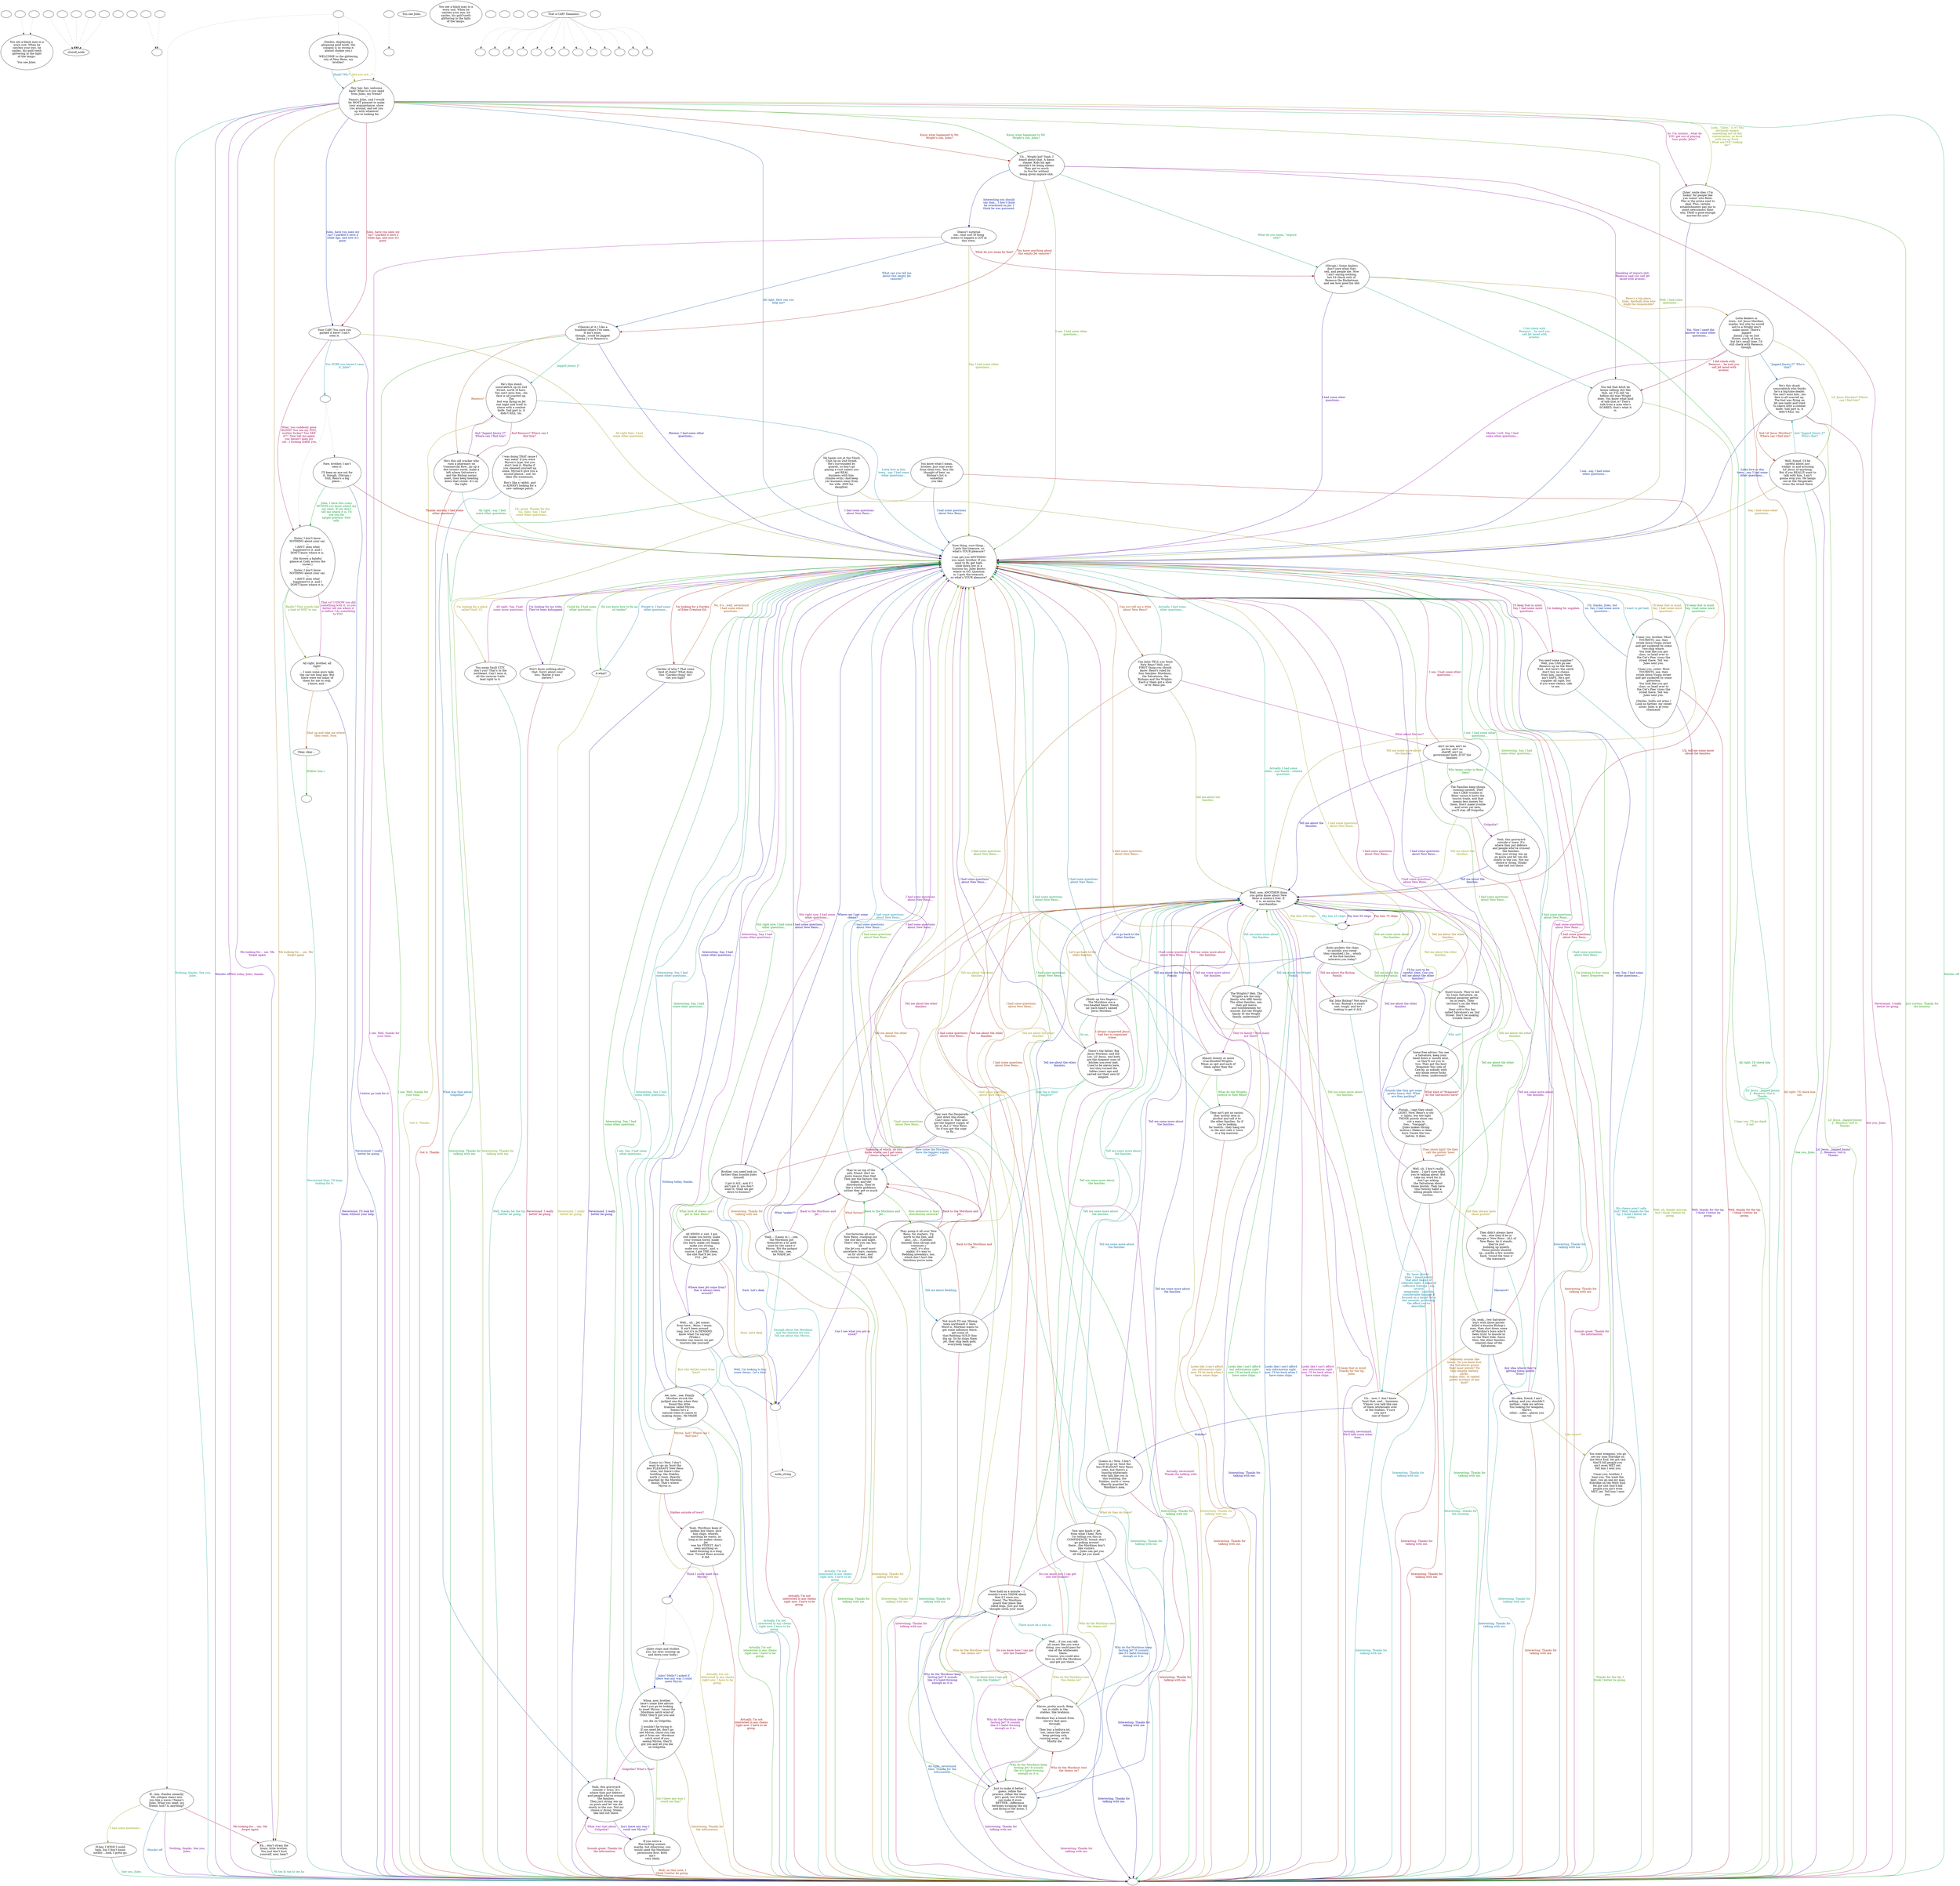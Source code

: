 digraph ncJules {
  "checkPartyMembersNearDoor" [style=filled       fillcolor="#FFFFFF"       color="#000000"]
  "checkPartyMembersNearDoor" [label=""]
  "ChooseFromList" [style=filled       fillcolor="#FFFFFF"       color="#000000"]
  "ChooseFromList" [label="You see a black man in a\nworn suit. When he\ncatches your eye, he\nsmiles, his gold tooth\nglittering in the light\nof the lamps.\n---\nYou see Jules."]
  "CLICK_PREV" [style=filled       fillcolor="#FFFFFF"       color="#000000"]
  "CLICK_PREV" -> "ChooseFromList" [style=dotted color="#555555"]
  "CLICK_PREV" [label=""]
  "CLICK_0" [style=filled       fillcolor="#FFFFFF"       color="#000000"]
  "CLICK_0" -> "stored_node" [style=dotted color="#555555"]
  "CLICK_0" [label=""]
  "CLICK_1" [style=filled       fillcolor="#FFFFFF"       color="#000000"]
  "CLICK_1" -> "stored_node" [style=dotted color="#555555"]
  "CLICK_1" [label=""]
  "CLICK_2" [style=filled       fillcolor="#FFFFFF"       color="#000000"]
  "CLICK_2" -> "stored_node" [style=dotted color="#555555"]
  "CLICK_2" [label=""]
  "CLICK_3" [style=filled       fillcolor="#FFFFFF"       color="#000000"]
  "CLICK_3" -> "stored_node" [style=dotted color="#555555"]
  "CLICK_3" [label=""]
  "CLICK_4" [style=filled       fillcolor="#FFFFFF"       color="#000000"]
  "CLICK_4" -> "stored_node" [style=dotted color="#555555"]
  "CLICK_4" [label=""]
  "CLICK_MORE" [style=filled       fillcolor="#FFFFFF"       color="#000000"]
  "CLICK_MORE" -> "ChooseFromList" [style=dotted color="#555555"]
  "CLICK_MORE" [label=""]
  "start" [style=filled       fillcolor="#FFFFFF"       color="#000000"]
  "start" [label=""]
  "critter_p_proc" [style=filled       fillcolor="#FFFFFF"       color="#000000"]
  "critter_p_proc" [label=""]
  "pickup_p_proc" [style=filled       fillcolor="#FFFFFF"       color="#000000"]
  "pickup_p_proc" -> "Node998" [style=dotted color="#555555"]
  "pickup_p_proc" [label=""]
  "talk_p_proc" [style=filled       fillcolor="#FFFFFF"       color="#000000"]
  "talk_p_proc" -> "Node081" [style=dotted color="#555555"]
  "talk_p_proc" -> "Node017" [style=dotted color="#555555"]
  "talk_p_proc" -> "Node016" [style=dotted color="#555555"]
  "talk_p_proc" [label=""]
  "destroy_p_proc" [style=filled       fillcolor="#FFFFFF"       color="#000000"]
  "destroy_p_proc" [label=""]
  "look_at_p_proc" [style=filled       fillcolor="#FFFFFF"       color="#000000"]
  "look_at_p_proc" [label="You see Jules."]
  "description_p_proc" [style=filled       fillcolor="#FFFFFF"       color="#000000"]
  "description_p_proc" [label="You see a black man in a\nworn suit. When he\ncatches your eye, he\nsmiles, his gold tooth\nglittering in the light\nof the lamps."]
  "use_skill_on_p_proc" [style=filled       fillcolor="#FFFFFF"       color="#000000"]
  "use_skill_on_p_proc" [label=""]
  "damage_p_proc" [style=filled       fillcolor="#FFFFFF"       color="#000000"]
  "damage_p_proc" [label=""]
  "map_enter_p_proc" [style=filled       fillcolor="#FFFFFF"       color="#000000"]
  "map_enter_p_proc" [label=""]
  "map_exit_p_proc" [style=filled       fillcolor="#FFFFFF"       color="#000000"]
  "map_exit_p_proc" [label=""]
  "map_update_p_proc" [style=filled       fillcolor="#FFFFFF"       color="#000000"]
  "map_update_p_proc" -> "destroy_p_proc" [style=dotted color="#555555"]
  "map_update_p_proc" [label=""]
  "timed_event_p_proc" [style=filled       fillcolor="#FFFFFF"       color="#000000"]
  "timed_event_p_proc" -> "Node001" [style=dotted color="#555555"]
  "timed_event_p_proc" -> "Node002" [style=dotted color="#555555"]
  "timed_event_p_proc" -> "Node003" [style=dotted color="#555555"]
  "timed_event_p_proc" -> "Node004" [style=dotted color="#555555"]
  "timed_event_p_proc" -> "Node005" [style=dotted color="#555555"]
  "timed_event_p_proc" -> "Node007" [style=dotted color="#555555"]
  "timed_event_p_proc" -> "Node009" [style=dotted color="#555555"]
  "timed_event_p_proc" -> "Node010" [style=dotted color="#555555"]
  "timed_event_p_proc" -> "Node011" [style=dotted color="#555555"]
  "timed_event_p_proc" -> "Node012" [style=dotted color="#555555"]
  "timed_event_p_proc" -> "Node013" [style=dotted color="#555555"]
  "timed_event_p_proc" -> "Node014" [style=dotted color="#555555"]
  "timed_event_p_proc" -> "Node015" [style=dotted color="#555555"]
  "timed_event_p_proc" [label="That a CAR? Daaaamn."]
  "Node998" [style=filled       fillcolor="#FFFFFF"       color="#000000"]
  "Node998" [label=""]
  "Node999" [style=filled       fillcolor="#FFFFFF"       color="#000000"]
  "Node999" [label=""]
  "Node001" [style=filled       fillcolor="#FFFFFF"       color="#000000"]
  "Node001" [label=""]
  "Node002" [style=filled       fillcolor="#FFFFFF"       color="#000000"]
  "Node002" [label=""]
  "Node003" [style=filled       fillcolor="#FFFFFF"       color="#000000"]
  "Node003" [label=""]
  "Node004" [style=filled       fillcolor="#FFFFFF"       color="#000000"]
  "Node004" [label=""]
  "Node005" [style=filled       fillcolor="#FFFFFF"       color="#000000"]
  "Node005" [label=""]
  "Node007" [style=filled       fillcolor="#FFFFFF"       color="#000000"]
  "Node007" [label=""]
  "Node009" [style=filled       fillcolor="#FFFFFF"       color="#000000"]
  "Node009" [label=""]
  "Node010" [style=filled       fillcolor="#FFFFFF"       color="#000000"]
  "Node010" [label=""]
  "Node011" [style=filled       fillcolor="#FFFFFF"       color="#000000"]
  "Node011" [label=""]
  "Node012" [style=filled       fillcolor="#FFFFFF"       color="#000000"]
  "Node012" [label=""]
  "Node013" [style=filled       fillcolor="#FFFFFF"       color="#000000"]
  "Node013" [label=""]
  "Node014" [style=filled       fillcolor="#FFFFFF"       color="#000000"]
  "Node014" [label=""]
  "Node015" [style=filled       fillcolor="#FFFFFF"       color="#000000"]
  "Node015" [label=""]
  "Node016" [style=filled       fillcolor="#FFFFFF"       color="#000000"]
  "Node016" [label="(Smiles, displaying a\ngleaming gold tooth. His\ncologne is so strong it\nalmost chokes you.)\n---\nWELCOME to the glittering\ncity of New Reno, my\nbrother!"]
  "Node016" -> "Node017" [label="Hunh? Wh-?" color="#006E99" fontcolor="#006E99"]
  "Node016" -> "Node017" [label="And you are…?" color="#999700" fontcolor="#999700"]
  "Node017" [style=filled       fillcolor="#FFFFFF"       color="#000000"]
  "Node017" [label="Hey, hey, hey, welcome\nback! What is it you need\nfrom Jules, my friend?\n---\nName's Jules, and I would\nbe MOST pleased to make\nyour acquaintance, show\nyou around, and set you\nup with whatever\n you're looking for."]
  "Node017" -> "Node018" [label="Me looking for… um. Me\nforget again" color="#6B0099" fontcolor="#6B0099"]
  "Node017" -> "Node999" [label="Wander off" color="#00993E" fontcolor="#00993E"]
  "Node017" -> "Node072" [label="Know what happened to Mr.\nWright's son, Jules?" color="#991100" fontcolor="#991100"]
  "Node017" -> "Node076" [label="Jules, have you seen my\ncar? I parked it here a\nwhile ago, and now it's\ngone." color="#001B99" fontcolor="#001B99"]
  "Node017" -> "Node019" [label="Well, I had some\nquestions…" color="#489900" fontcolor="#489900"]
  "Node017" -> "Node075" [label="So, I'm curious…what do\nYOU get out of playing\ntour guide, Jules?" color="#990074" fontcolor="#990074"]
  "Node017" -> "Node999" [label="Nothing, thanks. See you,\nJules." color="#009991" fontcolor="#009991"]
  "Node017" -> "Node018" [label="Me looking for… um. Me\nforget again" color="#996400" fontcolor="#996400"]
  "Node017" -> "Node999" [label="Wander off" color="#380099" fontcolor="#380099"]
  "Node017" -> "Node072" [label="Know what happened to Mr.\nWright's son, Jules?" color="#00990B" fontcolor="#00990B"]
  "Node017" -> "Node076" [label="Jules, have you seen my\ncar? I parked it here a\nwhile ago, and now it's\ngone." color="#990022" fontcolor="#990022"]
  "Node017" -> "Node019" [label="All right. How can you\nhelp me?" color="#004E99" fontcolor="#004E99"]
  "Node017" -> "Node075" [label="Look…\"Jules,\" is it? You\nobviously expect\nsomething out of this\nconversation, so level\nwith me up front.\nWhat are YOU looking\nfor?" color="#7B9900" fontcolor="#7B9900"]
  "Node017" -> "Node999" [label="Not today, Jules, thanks." color="#8A0099" fontcolor="#8A0099"]
  "Node018" [style=filled       fillcolor="#FFFFFF"       color="#000000"]
  "Node018" [label="Eh... don't strain the\nbrain, little brother.\nYou just don't hurt\nyourself, now, hear?"]
  "Node018" -> "Node999" [label="Hi tee hi tee hi tee ho" color="#00995E" fontcolor="#00995E"]
  "Node019" [style=filled       fillcolor="#FFFFFF"       color="#000000"]
  "Node019" [label="Sure thing, sure thing...\nI gots the treasure, so\nwhat's YOUR pleasure?\n---\nI can get you ANYTHING\nyou need, brother. If you\nneed to fly, get high,\nslide down low in a\nluscious ho, Jules knows\nwhere to GO. Question\nis: I gots the treasure,\nso what's YOUR pleasure?"]
  "Node019" -> "Node020" [label="Can you tell me a little\nabout New Reno?" color="#993100" fontcolor="#993100"]
  "Node019" -> "Node054" [label="Where can I get some\nchems?" color="#040099" fontcolor="#040099"]
  "Node019" -> "Node065" [label="I'm looking to buy some\nheavy firepower." color="#289900" fontcolor="#289900"]
  "Node019" -> "Node066" [label="I'm looking for supplies." color="#990055" fontcolor="#990055"]
  "Node019" -> "Node067" [label="I want to get laid." color="#008299" fontcolor="#008299"]
  "Node019" -> "Node068" [label="I'm looking for a place\ncalled Vault 13." color="#998400" fontcolor="#998400"]
  "Node019" -> "Node070" [label="I'm looking for my tribe.\nThey've been kidnapped." color="#570099" fontcolor="#570099"]
  "Node019" -> "Node071" [label="Do you know how to fix an\noil tanker?" color="#00992B" fontcolor="#00992B"]
  "Node019" -> "Node069" [label="I'm looking for a Garden\nof Eden Creation Kit." color="#990002" fontcolor="#990002"]
  "Node019" -> "Node999" [label="Nothing today, thanks." color="#002F99" fontcolor="#002F99"]
  "Node020" [style=filled       fillcolor="#FFFFFF"       color="#000000"]
  "Node020" [label="Can Jules TELL you 'bout\nNew Reno? Hell, yes!\nFIRST thing you should\nknow: Reno's ruled by\nfour families: Mordinos,\nthe Salvatores, the\nBishops and the Wrights.\nEach o' them got a slice\nof th' Reno pie."]
  "Node020" -> "Node024" [label="Tell me about the\nfamilies." color="#5B9900" fontcolor="#5B9900"]
  "Node020" -> "Node021" [label="What about the law?" color="#990088" fontcolor="#990088"]
  "Node020" -> "Node019" [label="Actually, I had some\nother questions…" color="#00997D" fontcolor="#00997D"]
  "Node020" -> "Node999" [label="Interesting. Thanks for\ntalking with me." color="#995100" fontcolor="#995100"]
  "Node021" [style=filled       fillcolor="#FFFFFF"       color="#000000"]
  "Node021" [label="Ain't no law, ain't no\npo-lice, ain't no\nsheriff, ain't no\ngovernment body. JUST the\nfamilies."]
  "Node021" -> "Node024" [label="Tell me about the\nfamilies." color="#240099" fontcolor="#240099"]
  "Node021" -> "Node022" [label="Who keeps order in Reno\nthen?" color="#099900" fontcolor="#099900"]
  "Node021" -> "Node019" [label="I see. I had some other\nquestions…" color="#990035" fontcolor="#990035"]
  "Node021" -> "Node999" [label="Interesting. Thanks for\ntalking with me." color="#006299" fontcolor="#006299"]
  "Node022" [style=filled       fillcolor="#FFFFFF"       color="#000000"]
  "Node022" [label="The Families keep things\nrunning smooth. They\ndon't LIKE trouble in\nReno 'cause it hurts the\ntourist trade, and that\nmeans less money for\nthem. Don't make trouble\nand cover yer bets,\nyou'll stay off Golgotha."]
  "Node022" -> "Node024" [label="Tell me about the\nfamilies." color="#8F9900" fontcolor="#8F9900"]
  "Node022" -> "Node023" [label="Golgotha?" color="#770099" fontcolor="#770099"]
  "Node022" -> "Node019" [label="I see. I had some other\nquestions…" color="#00994A" fontcolor="#00994A"]
  "Node022" -> "Node999" [label="Interesting. Thanks for\ntalking with me." color="#991E00" fontcolor="#991E00"]
  "Node023" [style=filled       fillcolor="#FFFFFF"       color="#000000"]
  "Node023" [label="Yeah, this graveyard\noutside o' town. It's\nwhere they put debtors\nand people who've crossed\nthe families.\nThey just string 'em up\non posts and let 'em die\nslowly in the sun. Not my\nchoice a' dying. Stinks\nlike hell out there."]
  "Node023" -> "Node024" [label="Tell me about the\nfamilies." color="#000F99" fontcolor="#000F99"]
  "Node023" -> "Node019" [label="Interesting. Say, I had\nsome other questions…" color="#3C9900" fontcolor="#3C9900"]
  "Node023" -> "Node999" [label="Sounds great. Thanks for\nthe information." color="#990068" fontcolor="#990068"]
  "Node024" [style=filled       fillcolor="#FFFFFF"       color="#000000"]
  "Node024" [label="Well, now, ANOTHER thing\nyou gotta know about New\nReno is nothin's free. If\nit is, ex-amine the\nmerchandise."]
  "Node024" -> "Node990" [label="Pay him 25 chips." color="#009599" fontcolor="#009599"]
  "Node024" -> "Node999" [label="Looks like I can't afford\nany information right\nnow. I'll be back when I\nhave some chips." color="#997000" fontcolor="#997000"]
  "Node024" -> "Node990" [label="Pay him 50 chips." color="#440099" fontcolor="#440099"]
  "Node024" -> "Node999" [label="Looks like I can't afford\nany information right\nnow. I'll be back when I\nhave some chips." color="#009917" fontcolor="#009917"]
  "Node024" -> "Node990" [label="Pay him 75 chips." color="#990016" fontcolor="#990016"]
  "Node024" -> "Node999" [label="Looks like I can't afford\nany information right\nnow. I'll be back when I\nhave some chips." color="#004299" fontcolor="#004299"]
  "Node024" -> "Node990" [label="Pay him 100 chips." color="#6F9900" fontcolor="#6F9900"]
  "Node024" -> "Node999" [label="Looks like I can't afford\nany information right\nnow. I'll be back when I\nhave some chips." color="#960099" fontcolor="#960099"]
  "Node024" -> "Node019" [label="Actually, I had some\nother…non-family…related\nquestions." color="#00996A" fontcolor="#00996A"]
  "Node024" -> "Node999" [label="I'll keep that in mind.\nThanks for the tip,\nJules." color="#993D00" fontcolor="#993D00"]
  "Node025" [style=filled       fillcolor="#FFFFFF"       color="#000000"]
  "Node025" [label="(Jules pockets the chips\nso quickly, you swear\nthey vanished.) So… which\nof the fine families\ninterests you today?"]
  "Node025" -> "Node026" [label="Tell me about the Mordino\nFamily." color="#100099" fontcolor="#100099"]
  "Node025" -> "Node034" [label="Tell me about the\nSalvatore Family." color="#1C9900" fontcolor="#1C9900"]
  "Node025" -> "Node048" [label="Tell me about the Bishop\nFamily." color="#990049" fontcolor="#990049"]
  "Node025" -> "Node051" [label="Tell me about the Wright\nFamily." color="#007599" fontcolor="#007599"]
  "Node025" -> "Node019" [label="I had some questions\nabout New Reno…" color="#999000" fontcolor="#999000"]
  "Node025" -> "Node999" [label="Actually, nevermind.\nWe'll talk some other\ntime." color="#630099" fontcolor="#630099"]
  "Node026" [style=filled       fillcolor="#FFFFFF"       color="#000000"]
  "Node026" [label="(Holds up two fingers.)\nThe Mordinos are a\ntwo-headed beast, friend,\nan' each head's named\nJesus Mordino."]
  "Node026" -> "Node027" [label="Go on…" color="#009937" fontcolor="#009937"]
  "Node026" -> "Node027" [label="I always suspected Jesus\nhad ties to organized\ncrime." color="#990A00" fontcolor="#990A00"]
  "Node026" -> "Node024" [label="Let's go back to the\nother families." color="#002399" fontcolor="#002399"]
  "Node026" -> "Node019" [label="I had some questions\nabout New Reno…" color="#4F9900" fontcolor="#4F9900"]
  "Node026" -> "Node999" [label="Actually, nevermind.\nThanks for talking with\nme." color="#99007C" fontcolor="#99007C"]
  "Node027" [style=filled       fillcolor="#FFFFFF"       color="#000000"]
  "Node027" [label="There's the father, Big\nJesus Mordino, and the\nson, Lil' Jesus, and both\nare the meanest sons of\nbitches you ever met.\nUsed to be slaves here,\nbut they turned the\ntables years ago and\ncarved out their own lil'\nempire."]
  "Node027" -> "Node028" [label="How big is their\n\"empire?\"" color="#009989" fontcolor="#009989"]
  "Node027" -> "Node024" [label="Let's go back to the\nother families." color="#995D00" fontcolor="#995D00"]
  "Node027" -> "Node019" [label="I had some questions\nabout New Reno…" color="#300099" fontcolor="#300099"]
  "Node027" -> "Node999" [label="Interesting. Thanks for\ntalking with me." color="#009903" fontcolor="#009903"]
  "Node028" [style=filled       fillcolor="#FFFFFF"       color="#000000"]
  "Node028" [label="They own the Desperado\njust down the street.\nCan't miss it. They also\ngot the biggest supply of\nJet in ALL o' New Reno.\nSo if you got the urge\nto fly…"]
  "Node028" -> "Node054" [label="Speaking of which, do you\nknow where can I get some\nchems around here?" color="#990029" fontcolor="#990029"]
  "Node028" -> "Node029" [label="How come the Mordinos\nhave the biggest supply\nof Jet?" color="#005699" fontcolor="#005699"]
  "Node028" -> "Node024" [label="Tell me about the other\nfamilies." color="#829900" fontcolor="#829900"]
  "Node028" -> "Node019" [label="I had some questions\nabout New Reno…" color="#830099" fontcolor="#830099"]
  "Node028" -> "Node999" [label="Interesting. Thanks for\ntalking with me." color="#009956" fontcolor="#009956"]
  "Node029" [style=filled       fillcolor="#FFFFFF"       color="#000000"]
  "Node029" [label="They're on top of the\npile, friend. Ain't no\nmore reason than that.\nThey got the factory, the\nmaker, and the\ndistribution. They're\nlike a whole goddamn\nairline they got so much\nJet."]
  "Node029" -> "Node030" [label="What factory?" color="#992A00" fontcolor="#992A00"]
  "Node029" -> "Node031" [label="What \"maker?\"" color="#000399" fontcolor="#000399"]
  "Node029" -> "Node032" [label="How extensive is their\ndistribution network?" color="#309900" fontcolor="#309900"]
  "Node029" -> "Node024" [label="Tell me about the other\nfamilies." color="#99005C" fontcolor="#99005C"]
  "Node029" -> "Node019" [label="I had some questions\nabout New Reno…" color="#008999" fontcolor="#008999"]
  "Node029" -> "Node999" [label="Interesting. Thanks for\ntalking with me." color="#997C00" fontcolor="#997C00"]
  "Node030" [style=filled       fillcolor="#FFFFFF"       color="#000000"]
  "Node030" [label="Got factories all over\nNew Reno, cranking out\nthe shit day and night.\nThat's why you can buy\nall\nthe Jet you need most\nanywhere: bars, casinos,\non th' street…and\na-course, from ME."]
  "Node030" -> "Node989" [label="Can I see what you got in\nstock?" color="#500099" fontcolor="#500099"]
  "Node030" -> "Node029" [label="Back to the Mordinos and\nJet…" color="#009923" fontcolor="#009923"]
  "Node030" -> "Node024" [label="Tell me about the other\nfamilies." color="#99000A" fontcolor="#99000A"]
  "Node030" -> "Node019" [label="I had some questions\nabout New Reno…" color="#003699" fontcolor="#003699"]
  "Node030" -> "Node999" [label="Interesting. Thanks for\ntalking with me." color="#639900" fontcolor="#639900"]
  "Node031" [style=filled       fillcolor="#FFFFFF"       color="#000000"]
  "Node031" [label="Yeah… (Leans in.) ...see,\nthe Mordinos got\nthemselves a lil' gold\nmine by the name o'\nMyron. Hit the jackpot\nwith him…see,\n he MADE jet."]
  "Node031" -> "Node029" [label="Back to the Mordinos and\nJet…" color="#990090" fontcolor="#990090"]
  "Node031" -> "Node057" [label="Enough about the Mordinos\nand the families for now.\nTell me about this Myron…" color="#009976" fontcolor="#009976"]
  "Node031" -> "Node024" [label="Tell me about the other\nfamilies." color="#994900" fontcolor="#994900"]
  "Node031" -> "Node019" [label="I had some questions\nabout New Reno…" color="#1D0099" fontcolor="#1D0099"]
  "Node031" -> "Node999" [label="Interesting. Thanks for\ntalking with me." color="#109900" fontcolor="#109900"]
  "Node032" [style=filled       fillcolor="#FFFFFF"       color="#000000"]
  "Node032" [label="They pump it all over New\nReno, for starters. Up\nnorth to the Den, and\nalso…uh… (Catches\nhimself, then shrugs and\ncontinues.)\n... well, it's also\nmakin' it's way to\nRedding nowadays, too,\nwhich don't hurt the\nMordinos purse none."]
  "Node032" -> "Node029" [label="Back to the Mordinos and\nJet…" color="#99003D" fontcolor="#99003D"]
  "Node032" -> "Node033" [label="Tell me about Redding." color="#006999" fontcolor="#006999"]
  "Node032" -> "Node024" [label="Tell me about the other\nfamilies." color="#969900" fontcolor="#969900"]
  "Node032" -> "Node019" [label="I had some questions\nabout New Reno…" color="#6F0099" fontcolor="#6F0099"]
  "Node032" -> "Node999" [label="Interesting. Thanks for\ntalking with me." color="#009943" fontcolor="#009943"]
  "Node033" [style=filled       fillcolor="#FFFFFF"       color="#000000"]
  "Node033" [label="Not much TO say. Mining\ntown northwest o' here.\nWord is, Mordino wants to\nget some influence there,\nget some of\nthat Redding GOLD they\ndig up. So he ships them\njet, they ship back gold,\neverybody happy."]
  "Node033" -> "Node029" [label="Back to the Mordinos and\nJet…" color="#991600" fontcolor="#991600"]
  "Node033" -> "Node024" [label="Tell me about the other\nfamilies." color="#001799" fontcolor="#001799"]
  "Node033" -> "Node019" [label="I had some questions\nabout New Reno…" color="#439900" fontcolor="#439900"]
  "Node033" -> "Node999" [label="Interesting. Thanks for\ntalking with me." color="#990070" fontcolor="#990070"]
  "Node034" [style=filled       fillcolor="#FFFFFF"       color="#000000"]
  "Node034" [label="Quiet bunch. They're led\nby Louis Salvatore, an\noriginal gangster gettin'\non in years. Their\nterritory's on the West\nSide;\ntheir crib's this bar\ncalled Salvatore's on 2nd\nStreet. Don't be making\ntrouble there."]
  "Node034" -> "Node035" [label="Why not?" color="#009995" fontcolor="#009995"]
  "Node034" -> "Node024" [label="Tell me about the other\nfamilies." color="#996900" fontcolor="#996900"]
  "Node034" -> "Node019" [label="I had some questions\nabout New Reno…" color="#3C0099" fontcolor="#3C0099"]
  "Node034" -> "Node999" [label="Interesting. Thanks for\ntalking with me." color="#009910" fontcolor="#009910"]
  "Node035" [style=filled       fillcolor="#FFFFFF"       color="#000000"]
  "Node035" [label="Some free advice: You see\na Salvatore, keep your\nhead down n' mouth shut,\nor they'll cut you in\ntwo. They got the best\nfirepower this side of\nCee-Ay, so nobody with\nany kinda sense fucks\nwith them, understand?"]
  "Node035" -> "Node036" [label="What kind of \"firepower\"\ndo the Salvatores have?" color="#99001D" fontcolor="#99001D"]
  "Node035" -> "Node036" [label="Sounds like they got some\npretty heavy shit. What\nare they packing?" color="#004A99" fontcolor="#004A99"]
  "Node035" -> "Node024" [label="Tell me about the other\nfamilies." color="#769900" fontcolor="#769900"]
  "Node035" -> "Node019" [label="I had some questions\nabout New Reno…" color="#8F0099" fontcolor="#8F0099"]
  "Node035" -> "Node999" [label="Interesting…thanks for\nthe warning." color="#009962" fontcolor="#009962"]
  "Node036" [style=filled       fillcolor="#FFFFFF"       color="#000000"]
  "Node036" [label="Pistols…'cept they shoot\nLIGHT. Now, Reno's a city\no' lights, but the light\nTHOSE pistols shine can\ncut a man in\ntwo... *swuppp*...\n(Jules makes slicing\nmotion.) Makes a clean\nburn 'tween the two\nhalves, it does."]
  "Node036" -> "Node037" [label="They shoot light? Do they\ncall the pistols 'laser\npistols?'" color="#993600" fontcolor="#993600"]
  "Node036" -> "Node024" [label="I'll be sure to be\ncareful, then. Can you\ntell me about the other\nfamilies?" color="#090099" fontcolor="#090099"]
  "Node036" -> "Node019" [label="I had some questions\nabout New Reno…" color="#249900" fontcolor="#249900"]
  "Node036" -> "Node999" [label="Interesting. Thanks for\ntalking with me." color="#990050" fontcolor="#990050"]
  "Node037" [style=filled       fillcolor="#FFFFFF"       color="#000000"]
  "Node037" [label="Well, uh, I don't really\nknow… I ain't sure what\nyou're talking about. But\ntake my word for it:\ndon't go asking\nthe Salvatores about\nthose pistols. They have\nthis twitchy habit a\nkilling people who're\ncurious."]
  "Node037" -> "Node041" [label="By 'laser pistols,'\nJules, I mean pistols\nthat emit beams of\ncoherent light. A beam of\nsufficient wattage - say,\nseveral\nmegawatts - could do\nconsiderable damage if\nfocused on a target for a\nfew seconds, producing\nthe effect you've\ndescribed." color="#007D99" fontcolor="#007D99"]
  "Node037" -> "Node038" [label="Did they always have\nthese pistols?" color="#998800" fontcolor="#998800"]
  "Node037" -> "Node024" [label="Tell me about the other\nfamilies." color="#5C0099" fontcolor="#5C0099"]
  "Node037" -> "Node019" [label="I had some questions\nabout New Reno…" color="#00992F" fontcolor="#00992F"]
  "Node037" -> "Node999" [label="Interesting. Thanks for\ntalking with me." color="#990300" fontcolor="#990300"]
  "Node038" [style=filled       fillcolor="#FFFFFF"       color="#000000"]
  "Node038" [label="They didn't always have\n'em…else they'd be in\ncharge o' New Reno…ALL of\nNew Reno. As it stands,\nthey're just\nbuilding up quietly.\nThose pistols showed\nup…maybe a few months\nback, 'round the time o'\nthe massacre."]
  "Node038" -> "Node039" [label="Massacre?" color="#002A99" fontcolor="#002A99"]
  "Node038" -> "Node024" [label="Tell me about the other\nfamilies." color="#579900" fontcolor="#579900"]
  "Node038" -> "Node019" [label="I had some questions\nabout New Reno…" color="#990083" fontcolor="#990083"]
  "Node038" -> "Node999" [label="Interesting. Thanks for\ntalking with me." color="#009982" fontcolor="#009982"]
  "Node039" [style=filled       fillcolor="#FFFFFF"       color="#000000"]
  "Node039" [label="Oh, yeah…two Salvatore\nboys with those pistols\nkilled a buncha Bishop's\nmen, then shot down some\nof Mordino's boys who'd\nbeen tryin' to muscle in\non the West Side. Since\nthen, the other families\nsteered clear of the\nSalvatores."]
  "Node039" -> "Node041" [label="Definitely sounds like\nlasers. Do you know how\nthe Salvatores power\ntheir laser pistols? Do\nthey employ battery\npacks,\nfusion cells, or cabled\npower systems of any\nkind?" color="#995500" fontcolor="#995500"]
  "Node039" -> "Node040" [label="Any idea where they're\ngetting these pistols\nfrom?" color="#290099" fontcolor="#290099"]
  "Node039" -> "Node024" [label="Tell me about the other\nfamilies." color="#049900" fontcolor="#049900"]
  "Node039" -> "Node019" [label="I had some questions\nabout New Reno…" color="#990031" fontcolor="#990031"]
  "Node039" -> "Node999" [label="Interesting. Thanks for\ntalking with me." color="#005D99" fontcolor="#005D99"]
  "Node040" [style=filled       fillcolor="#FFFFFF"       color="#000000"]
  "Node040" [label="No idea, friend, I ain't\nasking, and you shouldn't\nneither…take my advice.\nYou looking for weapons,\nthere's\nother…safer…places you\ncan try."]
  "Node040" -> "Node065" [label="Like where?" color="#8A9900" fontcolor="#8A9900"]
  "Node040" -> "Node024" [label="Tell me some more about\nthe families." color="#7B0099" fontcolor="#7B0099"]
  "Node040" -> "Node019" [label="I had some questions\nabout New Reno…" color="#00994F" fontcolor="#00994F"]
  "Node040" -> "Node999" [label="Interesting. Thanks for\ntalking with me." color="#992200" fontcolor="#992200"]
  "Node041" [style=filled       fillcolor="#FFFFFF"       color="#000000"]
  "Node041" [label="Uh... now, I  don't know\n'bout that, and... hmmmm.\nY'know, you talk like one\nof them whitecoats over\nat the Stables. Y'sure\nyou ain't\n one of them?"]
  "Node041" -> "Node042" [label="Stables?" color="#000B99" fontcolor="#000B99"]
  "Node041" -> "Node024" [label="Tell me some more about\nthe families." color="#379900" fontcolor="#379900"]
  "Node041" -> "Node019" [label="I had some questions\nabout New Reno…" color="#990064" fontcolor="#990064"]
  "Node041" -> "Node999" [label="Interesting. Thanks for\ntalking with me." color="#009099" fontcolor="#009099"]
  "Node042" [style=filled       fillcolor="#FFFFFF"       color="#000000"]
  "Node042" [label="(Leans in.) Now, I don't\nwant to go on 'bout the\nless PLEASANT New Reno\nsites, but there's a\nbuncha whitecoats\nwho talk like you in\nthis building, the\nStables, north o' town.\nHeavily guarded by\nMordino's men."]
  "Node042" -> "Node043" [label="What do they do there?" color="#997500" fontcolor="#997500"]
  "Node042" -> "Node024" [label="Tell me some more about\nthe families." color="#480099" fontcolor="#480099"]
  "Node042" -> "Node019" [label="I had some questions\nabout New Reno…" color="#00991C" fontcolor="#00991C"]
  "Node042" -> "Node999" [label="Interesting. Thanks for\ntalking with me." color="#990011" fontcolor="#990011"]
  "Node043" [style=filled       fillcolor="#FFFFFF"       color="#000000"]
  "Node043" [label="Test new kinds o' Jet,\nfrom what I hear. Now,\nI'm telling you this in\nCONFIDENCE, friend: don't\ngo poking around\nthere…the Mordinos don't\nlike visitors.\n'Sides…Jules can get you\nall the Jet you need."]
  "Node043" -> "Node045" [label="Why do the Mordinos keep\ntesting Jet? It sounds\nlike it's habit-forming\nenough as it is." color="#003E99" fontcolor="#003E99"]
  "Node043" -> "Node044" [label="Who do the Mordinos test\nthe chems on?" color="#6A9900" fontcolor="#6A9900"]
  "Node043" -> "Node046" [label="Do you know how I can get\ninto the Stables?" color="#990097" fontcolor="#990097"]
  "Node043" -> "Node024" [label="Tell me some more about\nthe families." color="#00996E" fontcolor="#00996E"]
  "Node043" -> "Node019" [label="I had some questions\nabout New Reno…" color="#994200" fontcolor="#994200"]
  "Node043" -> "Node999" [label="Interesting. Thanks for\ntalking with me." color="#150099" fontcolor="#150099"]
  "Node044" [style=filled       fillcolor="#FFFFFF"       color="#000000"]
  "Node044" [label="Slaves, pretty much. Keep\n'em in stalls in the\nstables, like brahmin.\n---\nMordinos buy a bunch from\nslavers that pass\nthrough.\n---\nThey buy a helluva lot,\ntoo, cause the slaves\nkeep getting sick,\nrunning away…or die.\nMostly die."]
  "Node044" -> "Node045" [label="Why do the Mordinos keep\ntesting Jet? It sounds\nlike it's habit-forming\nenough as it is." color="#189900" fontcolor="#189900"]
  "Node044" -> "Node046" [label="Do you know how I can get\ninto the Stables?" color="#990044" fontcolor="#990044"]
  "Node044" -> "Node024" [label="Tell me some more about\nthe families." color="#007199" fontcolor="#007199"]
  "Node044" -> "Node019" [label="I had some questions\nabout New Reno…" color="#999500" fontcolor="#999500"]
  "Node044" -> "Node999" [label="Interesting. Thanks for\ntalking with me." color="#680099" fontcolor="#680099"]
  "Node045" [style=filled       fillcolor="#FFFFFF"       color="#000000"]
  "Node045" [label="Just to make it better, I\nguess, refine the\nprocess, refine the chem.\nJet's good, but if they\ncan make it even\nBETTER…difference\nbetween scraping the sky\nand flying to the moon, I\ns'pose."]
  "Node045" -> "Node046" [label="Do you know how I can get\ninto the Stables?" color="#00993B" fontcolor="#00993B"]
  "Node045" -> "Node044" [label="Who do the Mordinos test\nthe chems on?" color="#990F00" fontcolor="#990F00"]
  "Node045" -> "Node024" [label="Tell me some more about\nthe families." color="#001E99" fontcolor="#001E99"]
  "Node045" -> "Node019" [label="I had some questions\nabout New Reno…" color="#4B9900" fontcolor="#4B9900"]
  "Node045" -> "Node999" [label="Interesting. Thanks for\ntalking with me." color="#990077" fontcolor="#990077"]
  "Node046" [style=filled       fillcolor="#FFFFFF"       color="#000000"]
  "Node046" [label="Now hold on a minute -- I\nwouldn't even THINK about\nthat if I were you,\nfriend. The Mordinos\nguard that place like\nrabid dogs. Just put the\nthought outta your mind."]
  "Node046" -> "Node047" [label="There must be a way in…" color="#00998E" fontcolor="#00998E"]
  "Node046" -> "Node044" [label="Who do the Mordinos test\nthe chems on?" color="#996100" fontcolor="#996100"]
  "Node046" -> "Node045" [label="Why do the Mordinos keep\ntesting Jet? It sounds\nlike it's habit-forming\nenough as it is." color="#350099" fontcolor="#350099"]
  "Node046" -> "Node024" [label="Tell me some more about\nthe families." color="#009908" fontcolor="#009908"]
  "Node046" -> "Node019" [label="I had some questions\nabout New Reno…" color="#990025" fontcolor="#990025"]
  "Node046" -> "Node999" [label="All right, nevermind\nthen. Thanks for the\ninformation." color="#005199" fontcolor="#005199"]
  "Node047" [style=filled       fillcolor="#FFFFFF"       color="#000000"]
  "Node047" [label="Well... if you can talk\nall smart like you were\ndoing, you could pass for\none of the whitecoats\nthere.\n'Course, you could also\nhire on with the Mordinos\nand get put there…"]
  "Node047" -> "Node044" [label="Who do the Mordinos test\nthe chems on?" color="#7E9900" fontcolor="#7E9900"]
  "Node047" -> "Node045" [label="Why do the Mordinos keep\ntesting Jet? It sounds\nlike it's habit-forming\nenough as it is." color="#870099" fontcolor="#870099"]
  "Node047" -> "Node024" [label="Tell me some more about\nthe families." color="#00995B" fontcolor="#00995B"]
  "Node047" -> "Node019" [label="I had some questions\nabout New Reno…" color="#992E00" fontcolor="#992E00"]
  "Node047" -> "Node999" [label="Interesting. Thanks for\ntalking with me." color="#020099" fontcolor="#020099"]
  "Node048" [style=filled       fillcolor="#FFFFFF"       color="#000000"]
  "Node048" [label="Ha! John Bishop? Not much\nto say: Bishop's a smart\none, tough, and he's\nlooking to get it ALL."]
  "Node048" -> "Node024" [label="Tell me some more about\nthe families." color="#2B9900" fontcolor="#2B9900"]
  "Node048" -> "Node019" [label="I had some questions\nabout New Reno…" color="#990058" fontcolor="#990058"]
  "Node048" -> "Node999" [label="Interesting. Thanks for\ntalking with me." color="#008499" fontcolor="#008499"]
  "Node049" [style=filled       fillcolor="#FFFFFF"       color="#000000"]
  "Node049" [label="He hangs out at the Shark\nClub up on 2nd Street.\nHe's surrounded by\nguards, so don't go\npaying a visit unless you\ngot REAL\nbusiness with him.\n(Smiles evily.) And keep\nyer business away from\nhis wife. AND his\ndaughter."]
  "Node049" -> "Node024" [label="Tell me some more about\nthe families." color="#998100" fontcolor="#998100"]
  "Node049" -> "Node019" [label="I had some questions\nabout New Reno…" color="#540099" fontcolor="#540099"]
  "Node049" -> "Node999" [label="Interesting. Thanks for\ntalking with me." color="#009928" fontcolor="#009928"]
  "Node050" [style=filled       fillcolor="#FFFFFF"       color="#000000"]
  "Node050" [label="You know what I mean,\nbrother. Just stay away\nfrom them two, 'less the\nthought of bein' on\nBishop's list is\nsomethin'\n you like."]
  "Node050" -> "Node024" [label="Uh, tell me some more\nabout the families." color="#990005" fontcolor="#990005"]
  "Node050" -> "Node019" [label="I had some questions\nabout New Reno…" color="#003299" fontcolor="#003299"]
  "Node050" -> "Node999" [label="Interesting. Thanks for\ntalking with me." color="#5E9900" fontcolor="#5E9900"]
  "Node051" [style=filled       fillcolor="#FFFFFF"       color="#000000"]
  "Node051" [label="The Wrights? Heh. The\nWrights are the only\nfamily who ARE family.\nThe other families, see,\nthey got mercs\nand tumbleweeds for\nmuscle, but the Wright\nfamily IS the Wright\nfamily, understand?"]
  "Node051" -> "Node052" [label="They're family? How many\nare there?" color="#99008B" fontcolor="#99008B"]
  "Node051" -> "Node024" [label="Tell me some more about\nthe families." color="#00997A" fontcolor="#00997A"]
  "Node051" -> "Node019" [label="I had some questions\nabout New Reno…" color="#994E00" fontcolor="#994E00"]
  "Node051" -> "Node999" [label="Interesting. Thanks for\ntalking with me." color="#210099" fontcolor="#210099"]
  "Node052" [style=filled       fillcolor="#FFFFFF"       color="#000000"]
  "Node052" [label="Almost twenty or more\ntrue-blooded Wrights.\nMean as spit and each of\nthem uglier than the\nnext."]
  "Node052" -> "Node053" [label="What do the Wrights\ncontrol in New Reno?" color="#0B9900" fontcolor="#0B9900"]
  "Node052" -> "Node024" [label="Tell me some more about\nthe families." color="#990038" fontcolor="#990038"]
  "Node052" -> "Node019" [label="I had some questions\nabout New Reno…" color="#006599" fontcolor="#006599"]
  "Node052" -> "Node999" [label="Interesting. Thanks for\ntalking with me." color="#919900" fontcolor="#919900"]
  "Node053" [style=filled       fillcolor="#FFFFFF"       color="#000000"]
  "Node053" [label="They ain't got no casino,\nthey mostly deal in\nalcohol and sell it to\nthe other families. So if\nyou're looking\nfor hootch…they hang out\nin the east side o' town\nin a big mansion."]
  "Node053" -> "Node024" [label="Tell me some more about\nthe families." color="#740099" fontcolor="#740099"]
  "Node053" -> "Node019" [label="I had some questions\nabout New Reno…" color="#009947" fontcolor="#009947"]
  "Node053" -> "Node999" [label="Interesting. Thanks for\ntalking with me." color="#991B00" fontcolor="#991B00"]
  "Node054" [style=filled       fillcolor="#FFFFFF"       color="#000000"]
  "Node054" [label="Brother, you need look no\nfarther than humble Jules\nhimself.\n---\nI got it ALL, and if I\nain't got it, you don't\nwant it. Shall we get\ndown to bizness?"]
  "Node054" -> "Node989" [label="Sure. Let's deal." color="#001299" fontcolor="#001299"]
  "Node054" -> "Node055" [label="What kind of chems can I\nget in New Reno?" color="#3F9900" fontcolor="#3F9900"]
  "Node054" -> "Node019" [label="Not right now. I had some\nother questions…" color="#99006B" fontcolor="#99006B"]
  "Node054" -> "Node999" [label="Actually, I'm not\ninterested in any chems\nright now. I have to be\ngoing." color="#009899" fontcolor="#009899"]
  "Node055" [style=filled       fillcolor="#FFFFFF"       color="#000000"]
  "Node055" [label="All KINDS o' shit. I got\nshit make you horny, make\nyour woman horny, make\nyou hard, make you happy,\nmake you strong,\nmake you smart…and, o\ncourse, I got THE chem,\nthe shit that'll let you\nFLY…Jet."]
  "Node055" -> "Node989" [label="Sure. Let's deal." color="#996D00" fontcolor="#996D00"]
  "Node055" -> "Node056" [label="Where does Jet come from?\nHas it always been\naround?" color="#410099" fontcolor="#410099"]
  "Node055" -> "Node019" [label="Not right now. I had some\nother questions…" color="#009914" fontcolor="#009914"]
  "Node055" -> "Node999" [label="Actually, I'm not\ninterested in any chems\nright now. I have to be\ngoing." color="#990018" fontcolor="#990018"]
  "Node056" [style=filled       fillcolor="#FFFFFF"       color="#000000"]
  "Node056" [label="Well... uh... Jet comes\nfrom here…Reno, I mean.\nIt ain't been around\nlong, but it's in DEMAND,\nknow what I'm saying?\n(Winks.)\nNumber one reason we get\ntourists like yourself."]
  "Node056" -> "Node989" [label="Well, I'm looking to buy\nsome chems. Let's deal." color="#004599" fontcolor="#004599"]
  "Node056" -> "Node057" [label="But why did Jet come from\nhere?" color="#729900" fontcolor="#729900"]
  "Node056" -> "Node019" [label="Interesting. Say, I had\nsome other questions…" color="#940099" fontcolor="#940099"]
  "Node056" -> "Node999" [label="Actually, I'm not\ninterested in any chems\nright now. I have to be\ngoing." color="#009967" fontcolor="#009967"]
  "Node057" [style=filled       fillcolor="#FFFFFF"       color="#000000"]
  "Node057" [label="Aw, now…see, Family\nMordino struck the\njackpot one day when they\nfound this little\nbrainiac called Myron.\nSeems he's a\nnatural when it comes to\nmaking chems. He MADE\nJet."]
  "Node057" -> "Node058" [label="Myron, huh? Where can I\nfind him?" color="#993A00" fontcolor="#993A00"]
  "Node057" -> "Node019" [label="Interesting. Say, I had\nsome other questions…" color="#0E0099" fontcolor="#0E0099"]
  "Node057" -> "Node999" [label="Actually, I'm not\ninterested in any chems\nright now. I have to be\ngoing." color="#1F9900" fontcolor="#1F9900"]
  "Node058" [style=filled       fillcolor="#FFFFFF"       color="#000000"]
  "Node058" [label="(Leans in.) Now, I don't\nwant to go on 'bout the\nless PLEASANT New Reno\nsites, but there's this\nbuilding, the Stables,\nnorth o' town. Heavily\nguarded by the Mordino\nfamily. That's where\nMyron is."]
  "Node058" -> "Node059" [label="Stables outside of town?" color="#99004C" fontcolor="#99004C"]
  "Node058" -> "Node019" [label="Interesting. Say, I had\nsome other questions…" color="#007899" fontcolor="#007899"]
  "Node058" -> "Node999" [label="Actually, I'm not\ninterested in any chems\nright now. I have to be\ngoing." color="#998D00" fontcolor="#998D00"]
  "Node059" [style=filled       fillcolor="#FFFFFF"       color="#000000"]
  "Node059" [label="Yeah, Mordinos keep ol'\ngolden boy there, give\nhim chips, whores,\nanything he wants, as\nlong as he makes chems.\nJet\nwas his FINEST. Ain't\nseen anything so\nhabit-forming in a long\ntime. Turned Reno around,\nit did."]
  "Node059" -> "Node988" [label="Think I could meet this\nMyron?" color="#600099" fontcolor="#600099"]
  "Node059" -> "Node019" [label="Interesting. Say, I had\nsome other questions…" color="#009934" fontcolor="#009934"]
  "Node059" -> "Node999" [label="Actually, I'm not\ninterested in any chems\nright now. I have to be\ngoing." color="#990700" fontcolor="#990700"]
  "Node060" [style=filled       fillcolor="#FFFFFF"       color="#000000"]
  "Node060" [label="(Jules stops and studies\nyou, his eyes running up\nand down your body.)"]
  "Node060" -> "Node061" [label="Jules? Hello? I asked if\nthere was any way I could\nmeet Myron." color="#002699" fontcolor="#002699"]
  "Node061" [style=filled       fillcolor="#FFFFFF"       color="#000000"]
  "Node061" [label="Whoa, now, brother,\nhere's some free advice:\ndon't you go be looking\nto meet Myron, 'cause the\nMordinos catch wind of\nTHAT, they'll gut you and\nlet\n you die on Golgotha.\n---\nI wouldn't be trying it.\nIf you need Jet, don't go\nsee Myron, cause you can\nget it from me. Mordinos\ncatch wind of you\nseeing Myron, they'll\ngut you and let you die\non Golgotha."]
  "Node061" -> "Node064" [label="Isn't there any way I\ncould see him?" color="#529900" fontcolor="#529900"]
  "Node061" -> "Node062" [label="Golgotha? What's that?" color="#99007F" fontcolor="#99007F"]
  "Node061" -> "Node019" [label="Interesting. Say, I had\nsome other questions…" color="#009987" fontcolor="#009987"]
  "Node061" -> "Node999" [label="Interesting. Thanks for\nthe information." color="#995A00" fontcolor="#995A00"]
  "Node062" [style=filled       fillcolor="#FFFFFF"       color="#000000"]
  "Node062" [label="Yeah, this graveyard\noutside o' town. It's\nwhere they put debtors\nand people who've crossed\nthe families.\nThey just string 'em up\non posts and let 'em die\nslowly in the sun. Not my\nchoice a' dying. Stinks\nlike hell out there."]
  "Node062" -> "Node064" [label="Isn't there any way I\ncould see Myron?" color="#2D0099" fontcolor="#2D0099"]
  "Node062" -> "Node019" [label="Interesting. Say, I had\nsome other questions…" color="#009901" fontcolor="#009901"]
  "Node062" -> "Node999" [label="Sounds great. Thanks for\nthe information." color="#99002C" fontcolor="#99002C"]
  "Node063" [style=filled       fillcolor="#FFFFFF"       color="#000000"]
  "Node063" [label="I was doing THAT cause I\nwas seein' if you were\nMyron's type, but you\ndon't look it. Maybe if\nyou cleaned yourself up\nsome, Myron'd give you a\nsecond glance…see, he\nlikes the womenses.\n---\nBoy's like a rabbit, and\nis ALWAYS looking for a\nnew cabbage patch."]
  "Node063" -> "Node062" [label="What was that about\nGolgotha?" color="#005999" fontcolor="#005999"]
  "Node063" -> "Node019" [label="Uh, great. Thanks for the\ntip, Jules. Say, I had\nsome other questions…" color="#859900" fontcolor="#859900"]
  "Node064" [style=filled       fillcolor="#FFFFFF"       color="#000000"]
  "Node064" [label="If you were a\nfine-looking woman,\nmaybe, but otherwise, you\nwould need the Mordinos'\npermission first. Both\nain't\n very likely."]
  "Node064" -> "Node062" [label="What was that about\nGolgotha?" color="#800099" fontcolor="#800099"]
  "Node064" -> "Node019" [label="I see. Say, I had some\nother questions…" color="#009953" fontcolor="#009953"]
  "Node064" -> "Node999" [label="Well, on that note, I\nthink I better be going." color="#992700" fontcolor="#992700"]
  "Node065" [style=filled       fillcolor="#FFFFFF"       color="#000000"]
  "Node065" [label="You want weapons, you go\nsee my man Eldridge on\nthe West End. He got shit\nthat'll kill people you\nain't even MET yet.\n Tell him I sent you.\n---\nI hear you, brother, I\nhear you. You want the\nbest, you go see my man\nEldridge on the West End.\nHe got shit that'll kill\npeople you ain't even\nMET yet. Tell him I sent\nyou."]
  "Node065" -> "Node019" [label="I see. Say, I had some\nother questions…" color="#000699" fontcolor="#000699"]
  "Node065" -> "Node999" [label="Thanks for the tip, I\nthink I better be going." color="#339900" fontcolor="#339900"]
  "Node066" [style=filled       fillcolor="#FFFFFF"       color="#000000"]
  "Node066" [label="You need some supplies?\nWell, you CAN go see\nRenesco up on the West\nEnd…but here's the catch:\ndon't buy no chems\nfrom him, cause they\nain't SAFE. He's got\nsupplies all right, but\nif you want chems, talk\nto me."]
  "Node066" -> "Node019" [label="I'll keep that in mind.\nSay, I had some more\nquestions…" color="#99005F" fontcolor="#99005F"]
  "Node066" -> "Node999" [label="His chems aren't safe,\nhuh? Well, thanks for the\ntip, I think I better be\ngoing." color="#008C99" fontcolor="#008C99"]
  "Node067" [style=filled       fillcolor="#FFFFFF"       color="#000000"]
  "Node067" [label="I hear you, brother. Most\nTOURISTS, see, they\nstride down Virgin street\nand get suckered by some\ntwo-chip whore.\nYou look like you got\nclass, so head over to\nthe Cat's Paw 'cross the\nstreet there. Tell 'em\nJules sent you.\n---\nI hear you, sister. Most\nTOURISTS, see, they\nstride down Virgin street\nand get suckered by some\nglitterboy.\nYou look like you got\nclass, so head over to\nthe Cat's Paw 'cross the\nstreet there. Tell 'em\nJules sent you.\n---\n(Smiles, holds out arms.)\nLook no farther, my sweet\nsister. Jules is at your\ncommand!"]
  "Node067" -> "Node019" [label="I'll keep that in mind.\nSay, I had some more\nquestions…" color="#997A00" fontcolor="#997A00"]
  "Node067" -> "Node999" [label="Well, thanks for the tip.\nI think I better be\ngoing." color="#4D0099" fontcolor="#4D0099"]
  "Node067" -> "Node019" [label="I'll keep that in mind.\nSay, I had some more\nquestions…" color="#009920" fontcolor="#009920"]
  "Node067" -> "Node999" [label="Well, thanks for the tip.\nI think I better be\ngoing." color="#99000C" fontcolor="#99000C"]
  "Node067" -> "Node019" [label="Uh, thanks, Jules, but\nno. Say, I had some more\nquestions…" color="#003999" fontcolor="#003999"]
  "Node067" -> "Node999" [label="Well, uh, thanks anyway,\nbut I think I better be\ngoing." color="#669900" fontcolor="#669900"]
  "Node068" [style=filled       fillcolor="#FFFFFF"       color="#000000"]
  "Node068" [label="You mean Vault CITY,\ndon't you? That's to the\nnortheast. Can't miss it,\nall the caravan trails\nlead right to it."]
  "Node068" -> "Node019" [label="All right. Say, I had\nsome more questions…" color="#990092" fontcolor="#990092"]
  "Node068" -> "Node999" [label="Well, thanks for the tip.\nI better be going." color="#009973" fontcolor="#009973"]
  "Node069" [style=filled       fillcolor="#FFFFFF"       color="#000000"]
  "Node069" [label="Garden of wha-? That some\nkind of chem? What does\nthis \"Garden thing\" do?\nGet you high?"]
  "Node069" -> "Node019" [label="No, it's…well, nevermind.\nI had some other\nquestions…" color="#994600" fontcolor="#994600"]
  "Node069" -> "Node999" [label="Nevermind. I really\nbetter be going." color="#1A0099" fontcolor="#1A0099"]
  "Node070" [style=filled       fillcolor="#FFFFFF"       color="#000000"]
  "Node070" [label="Don't know nothing about\nthat. Sorry about your\nloss. Maybe it was\nslavers?"]
  "Node070" -> "Node019" [label="Could be. I had some\nother questions…" color="#139900" fontcolor="#139900"]
  "Node070" -> "Node999" [label="Nevermind. I really\nbetter be going." color="#990040" fontcolor="#990040"]
  "Node071" [style=filled       fillcolor="#FFFFFF"       color="#000000"]
  "Node071" [label="A what?"]
  "Node071" -> "Node019" [label="Forget it. I had some\nother questions…" color="#006C99" fontcolor="#006C99"]
  "Node071" -> "Node999" [label="Nevermind. I really\nbetter be going." color="#999900" fontcolor="#999900"]
  "Node072" [style=filled       fillcolor="#FFFFFF"       color="#000000"]
  "Node072" [label="Uh... Wright kid? Yeah, I\nheard about that. A damn\nshame. Kids his age\nshouldn't be doing chems.\nThey got so much\nto live for without\nbeing given impure shit."]
  "Node072" -> "Node089" [label="Speaking of impure shit,\nRenesco said you sell Jet\nlaced with arsenic." color="#6C0099" fontcolor="#6C0099"]
  "Node072" -> "Node073" [label="What do you mean, \"impure\nshit?\"" color="#009940" fontcolor="#009940"]
  "Node072" -> "Node086" [label="You know anything about\nthis empty Jet canister?" color="#991300" fontcolor="#991300"]
  "Node072" -> "Node085" [label="Interesting you should\nsay that... I don't think\nhe overdosed on Jet. I\nthink he was poisoned." color="#001999" fontcolor="#001999"]
  "Node072" -> "Node019" [label="I see. I had some other\nquestions…" color="#469900" fontcolor="#469900"]
  "Node072" -> "Node999" [label="Nevermind. I really\nbetter be going." color="#990073" fontcolor="#990073"]
  "Node073" [style=filled       fillcolor="#FFFFFF"       color="#000000"]
  "Node073" [label="(Shrugs.) Some dealers\ndon't care what they\nsell, and people die. Now\nI ain't saying nothing,\nbut I'd check with ol'\nRenesco the Rocketman\nand see how good his shit\nis."]
  "Node073" -> "Node089" [label="I did check with\nRenesco... he said you\nsell Jet laced with\narsenic." color="#009993" fontcolor="#009993"]
  "Node073" -> "Node074" [label="Reno's a big place,\nJules. Anybody else who\nmight be responsible?" color="#996600" fontcolor="#996600"]
  "Node073" -> "Node019" [label="I had some other\nquestions…" color="#390099" fontcolor="#390099"]
  "Node073" -> "Node999" [label="All right. I'll check him\nout." color="#00990D" fontcolor="#00990D"]
  "Node074" [style=filled       fillcolor="#FFFFFF"       color="#000000"]
  "Node074" [label="Lotta dealers in\ntown…Lil' Jesus Mordino,\nmaybe, but why he would\nsell to a Wright don't\nmake sense. There's\nJagged\nJimmy J up on 2nd\nStreet, north of here,\nbut he's small time. I'd\nstill check with Renesco,\nthough."]
  "Node074" -> "Node089" [label="I did check with\nRenesco... he said you\nsell Jet laced with\narsenic." color="#990020" fontcolor="#990020"]
  "Node074" -> "Node083" [label="\"Jagged Jimmy J?\" Who's\nthat?" color="#004D99" fontcolor="#004D99"]
  "Node074" -> "Node084" [label="Lil' Jesus Mordino? Where\ncan I find him?" color="#799900" fontcolor="#799900"]
  "Node074" -> "Node019" [label="Maybe I will. Say, I had\nsome other questions…" color="#8C0099" fontcolor="#8C0099"]
  "Node074" -> "Node999" [label="Lil' Jesus…Jagged Jimmy\nJ…Renesco. Got it.\nThanks." color="#00995F" fontcolor="#00995F"]
  "Node074" -> "Node999" [label="All right. I'll check him\nout." color="#993300" fontcolor="#993300"]
  "Node075" [style=filled       fillcolor="#FFFFFF"       color="#000000"]
  "Node075" [label="(Jules' smile dies.) I'm\nlookin' for people like\nyou comin' into Reno.\nThis is the prime spot to\ndeal. Plus, certain\nestablishments pay me to\npoint newcomers their\nway. THAT a good enough\nanswer for you?"]
  "Node075" -> "Node019" [label="Yes. Now I need the\nanswer to some other\nquestions…" color="#060099" fontcolor="#060099"]
  "Node075" -> "Node999" [label="Just curious. Thanks for\nthe honesty." color="#269900" fontcolor="#269900"]
  "Node076" [style=filled       fillcolor="#FFFFFF"       color="#000000"]
  "Node076" [label="Your CAR? You sure you\nparked it here? I ain't\nseen it."]
  "Node076" -> "Node078" [label="What, you suddenly gone\nBLIND? You see my FIST,\nmother fucker? You SEE\nit?!! Now tell me again\nyou haven't seen my\n car…I fucking DARE you." color="#990053" fontcolor="#990053"]
  "Node076" -> "Node987" [label="You SURE you haven't seen\nit, Jules?" color="#008099" fontcolor="#008099"]
  "Node076" -> "Node019" [label="All right then. I had\nsome other questions…" color="#998600" fontcolor="#998600"]
  "Node076" -> "Node999" [label="I better go look for it." color="#590099" fontcolor="#590099"]
  "Node077" [style=filled       fillcolor="#FFFFFF"       color="#000000"]
  "Node077" [label="Naw, brother, I ain't\nseen it.\n---\nI'll keep an eye out for\nit, though. (Shrugs.)\nStill, Reno's a big\nplace…"]
  "Node077" -> "Node078" [label="Jules, I have this crazy\nHUNCH you know where my\ncar went. If you don't\ntell me where it is, I'll\nuse you for\ntarget practice. Now\ntalk." color="#00992C" fontcolor="#00992C"]
  "Node077" -> "Node019" [label="Thanks anyway. I had some\nother questions…" color="#990000" fontcolor="#990000"]
  "Node077" -> "Node999" [label="Nevermind. I really\nbetter be going." color="#002D99" fontcolor="#002D99"]
  "Node078" [style=filled       fillcolor="#FFFFFF"       color="#000000"]
  "Node078" [label="Sister, I don't know\nNOTHING about your car.\n---\nI AIN'T seen what\nhappened to it, and I\nDON'T know where it is.\n---\n(He throws a hateful\nglance at Cody across the\nstreet.)\n---\nSister, I don't know\nNOTHING about your car.\n---\nI AIN'T seen what\nhappened to it, and I\nDON'T know where it is."]
  "Node078" -> "Node079" [label="Really? That sounds like\na load of SHIT to me." color="#5A9900" fontcolor="#5A9900"]
  "Node078" -> "Node079" [label="That so? I KNOW you did\nsomething with it, so you\nbetter tell me where it\nis before I do something\nto YOU." color="#990086" fontcolor="#990086"]
  "Node078" -> "Node999" [label="Nevermind then. I'll keep\nlooking for it." color="#00997F" fontcolor="#00997F"]
  "Node079" [style=filled       fillcolor="#FFFFFF"       color="#000000"]
  "Node079" [label="All right, brother, all\nright!\n---\n…I seen some guys take\nthe car not long ago. But\nthere were too many of\nthem for me to stop,\ny'know, and --"]
  "Node079" -> "Node080" [label="Shut up and take me where\nthey went. Now." color="#995200" fontcolor="#995200"]
  "Node079" -> "Node999" [label="Nevermind. I'll look for\nthem without your help." color="#260099" fontcolor="#260099"]
  "Node080" [style=filled       fillcolor="#FFFFFF"       color="#000000"]
  "Node080" [label="Okay, okay…"]
  "Node080" -> "Node985" [label="(Follow him.)" color="#079900" fontcolor="#079900"]
  "Node081" [style=filled       fillcolor="#FFFFFF"       color="#000000"]
  "Node081" [label="H…hey. (Smiles uneasily.\nHis cologne slams into\nyou like a wave.) Name's\nJules. What you need, my\nfriend, huh? A..anything?"]
  "Node081" -> "Node018" [label="Me looking for… um. Me\nforget again" color="#990034" fontcolor="#990034"]
  "Node081" -> "Node999" [label="Wander off" color="#006099" fontcolor="#006099"]
  "Node081" -> "Node082" [label="I had some questions…" color="#8D9900" fontcolor="#8D9900"]
  "Node081" -> "Node999" [label="Nothing, thanks. See you,\nJules." color="#790099" fontcolor="#790099"]
  "Node082" [style=filled       fillcolor="#FFFFFF"       color="#000000"]
  "Node082" [label="H-hey, I WISH I could\nhelp, but I don't know\nnothin'…look, I gotta go."]
  "Node082" -> "Node999" [label="See you, Jules." color="#00994C" fontcolor="#00994C"]
  "Node083" [style=filled       fillcolor="#FFFFFF"       color="#000000"]
  "Node083" [label="He's this dumb\nsonuvabitch who thinks\nhe's a big-time dealer.\nYou can't miss him...his\nface is all scarred up.\nThe fool was flying on\nJet one night and tried\nto shave with a combat\nknife. Sad part is, it\ndidn't KILL 'im."]
  "Node083" -> "Node084" [label="And Lil' Jesus Mordino?\nWhere can I find him?" color="#991F00" fontcolor="#991F00"]
  "Node083" -> "Node019" [label="Lotta love in this\ntown...say, I had some\nother questions…" color="#000D99" fontcolor="#000D99"]
  "Node083" -> "Node999" [label="Lil' Jesus…Jagged Jimmy\nJ…Renesco. Got it.\nThanks." color="#3A9900" fontcolor="#3A9900"]
  "Node083" -> "Node999" [label="See you, Jules." color="#990067" fontcolor="#990067"]
  "Node084" [style=filled       fillcolor="#FFFFFF"       color="#000000"]
  "Node084" [label="Well, friend, I'd be\ncareful about just\nwalkin' in and accusing\nLil' Jesus of anything.\nBut if you REALLY want to\ntalk with him, I ain't\ngonna stop you. He hangs\nout at the Desperado\n'cross the street there."]
  "Node084" -> "Node083" [label="And \"Jagged Jimmy J?\"\nWho's that?" color="#009399" fontcolor="#009399"]
  "Node084" -> "Node019" [label="Say, I had some other\nquestions…" color="#997200" fontcolor="#997200"]
  "Node084" -> "Node999" [label="Lil' Jesus…Jagged Jimmy\nJ…Renesco. Got it.\nThanks." color="#450099" fontcolor="#450099"]
  "Node084" -> "Node999" [label="See you, Jules." color="#009919" fontcolor="#009919"]
  "Node085" [style=filled       fillcolor="#FFFFFF"       color="#000000"]
  "Node085" [label="Doesn't surprise\nme...that sort of thing\nseems to happen a LOT in\nthis town."]
  "Node085" -> "Node073" [label="What do you mean by that?" color="#990014" fontcolor="#990014"]
  "Node085" -> "Node086" [label="What can you tell me\nabout this empty Jet\ncanister?" color="#004199" fontcolor="#004199"]
  "Node085" -> "Node019" [label="Say, I had some other\nquestions…" color="#6D9900" fontcolor="#6D9900"]
  "Node085" -> "Node999" [label="I see. Well, thanks for\nyour time." color="#980099" fontcolor="#980099"]
  "Node086" [style=filled       fillcolor="#FFFFFF"       color="#000000"]
  "Node086" [label="(Glances at it.) Like a\nhundred others I've seen.\nIt ain't mine,\nthough...could be Jagged\nJimmy J's or Renesco's."]
  "Node086" -> "Node087" [label="Jagged Jimmy J?" color="#00996C" fontcolor="#00996C"]
  "Node086" -> "Node088" [label="Renesco?" color="#993F00" fontcolor="#993F00"]
  "Node086" -> "Node019" [label="Hmmm. I had some other\nquestions…" color="#120099" fontcolor="#120099"]
  "Node086" -> "Node999" [label="I see. Well, thanks for\nyour time." color="#1A9900" fontcolor="#1A9900"]
  "Node087" [style=filled       fillcolor="#FFFFFF"       color="#000000"]
  "Node087" [label="He's this dumb\nsonuvabitch up on 2nd\nStreet, north of here.\nYou can't miss him...his\nface is all scarred up.\nThe\nfool was flying on Jet\none night and tried to\nshave with a combat\nknife. Sad part is, it\ndidn't KILL 'im."]
  "Node087" -> "Node088" [label="And Renesco? Where can I\nfind him?" color="#990047" fontcolor="#990047"]
  "Node087" -> "Node019" [label="Lotta love in this\ntown...say, I had some\nother questions…" color="#007499" fontcolor="#007499"]
  "Node087" -> "Node999" [label="Got it. Thanks." color="#999200" fontcolor="#999200"]
  "Node088" [style=filled       fillcolor="#FFFFFF"       color="#000000"]
  "Node088" [label="He's this old cracker who\nruns a pharmacy on\nCommercial Row...go up a\nfew streets north, make a\nleft where Salvatore's\nand the Bishop casino\nmeet, then keep heading\ndown that street. It's on\nthe right."]
  "Node088" -> "Node087" [label="And \"Jagged Jimmy J?\"\nWhere can I find him?" color="#650099" fontcolor="#650099"]
  "Node088" -> "Node019" [label="All right...say, I had\nsome other questions…" color="#009938" fontcolor="#009938"]
  "Node088" -> "Node999" [label="Got it. Thanks." color="#990C00" fontcolor="#990C00"]
  "Node089" [style=filled       fillcolor="#FFFFFF"       color="#000000"]
  "Node089" [label="You tell that bitch he\nkeeps talking shit like\nthat, an' I'LL kill 'im\nbefore old man Wright\ndoes. You know what kind\nof talk that is? That's\ntalk from a man who's\nSCARED, that's what it\nis."]
  "Node089" -> "Node019" [label="I see...say, I had some\nother questions…" color="#002199" fontcolor="#002199"]
  "Node089" -> "Node999" [label="I hear you. I'll go check\nit out." color="#4E9900" fontcolor="#4E9900"]
  "Node997" [style=filled       fillcolor="#FFFFFF"       color="#000000"]
  "Node997" -> "Node998" [style=dotted color="#555555"]
  "Node997" [label=""]
  "Node990" [style=filled       fillcolor="#FFFFFF"       color="#000000"]
  "Node990" -> "Node025" [style=dotted color="#555555"]
  "Node990" [label=""]
  "Node989" [style=filled       fillcolor="#FFFFFF"       color="#000000"]
  "Node989" -> "node_string" [style=dotted color="#555555"]
  "Node989" [label=""]
  "Node988" [style=filled       fillcolor="#FFFFFF"       color="#000000"]
  "Node988" -> "Node061" [style=dotted color="#555555"]
  "Node988" -> "Node060" [style=dotted color="#555555"]
  "Node988" [label=""]
  "Node987" [style=filled       fillcolor="#FFFFFF"       color="#000000"]
  "Node987" -> "Node078" [style=dotted color="#555555"]
  "Node987" -> "Node077" [style=dotted color="#555555"]
  "Node987" [label=""]
  "Node986" [style=filled       fillcolor="#FFFFFF"       color="#000000"]
  "Node986" [label=""]
  "Node985" [style=filled       fillcolor="#FFFFFF"       color="#000000"]
  "Node985" [label=""]
}